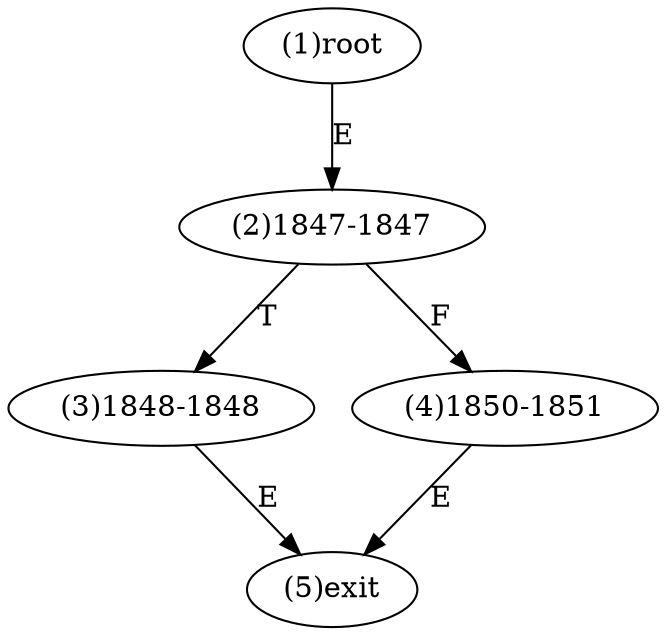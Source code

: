 digraph "" { 
1[ label="(1)root"];
2[ label="(2)1847-1847"];
3[ label="(3)1848-1848"];
4[ label="(4)1850-1851"];
5[ label="(5)exit"];
1->2[ label="E"];
2->4[ label="F"];
2->3[ label="T"];
3->5[ label="E"];
4->5[ label="E"];
}